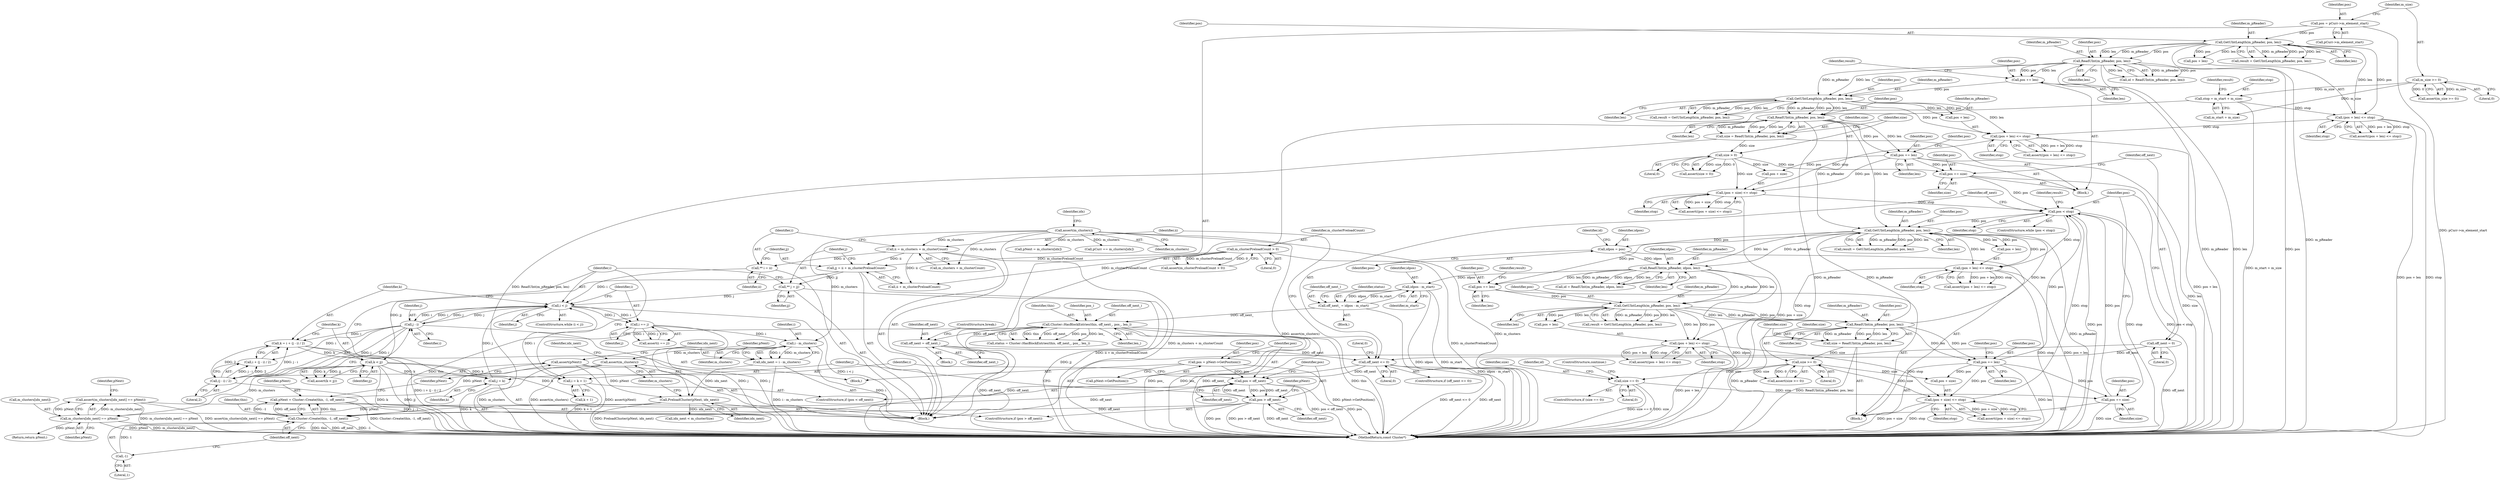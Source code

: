 digraph "0_Android_cc274e2abe8b2a6698a5c47d8aa4bb45f1f9538d_20@API" {
"1000530" [label="(Call,assert(m_clusters[idx_next] == pNext))"];
"1000531" [label="(Call,m_clusters[idx_next] == pNext)"];
"1000524" [label="(Call,assert(m_clusters))"];
"1000518" [label="(Call,i - m_clusters)"];
"1000503" [label="(Call,i == j)"];
"1000450" [label="(Call,i < j)"];
"1000437" [label="(Call,** i = ii)"];
"1000431" [label="(Call,ii = m_clusters + m_clusterCount)"];
"1000135" [label="(Call,assert(m_clusters))"];
"1000486" [label="(Call,i = k + 1)"];
"1000464" [label="(Call,k < jj)"];
"1000454" [label="(Call,k = i + (j - i) / 2)"];
"1000459" [label="(Call,j - i)"];
"1000458" [label="(Call,(j - i) / 2)"];
"1000440" [label="(Call,jj = ii + m_clusterPreloadCount)"];
"1000193" [label="(Call,m_clusterPreloadCount > 0)"];
"1000496" [label="(Call,j = k)"];
"1000446" [label="(Call,** j = jj)"];
"1000521" [label="(Call,PreloadCluster(pNext, idx_next))"];
"1000513" [label="(Call,assert(pNext))"];
"1000506" [label="(Call,pNext = Cluster::Create(this, -1, off_next))"];
"1000508" [label="(Call,Cluster::Create(this, -1, off_next))"];
"1000404" [label="(Call,Cluster::HasBlockEntries(this, off_next_, pos_, len_))"];
"1000394" [label="(Call,off_next_ = idpos - m_start)"];
"1000396" [label="(Call,idpos - m_start)"];
"1000336" [label="(Call,ReadUInt(m_pReader, idpos, len))"];
"1000309" [label="(Call,GetUIntLength(m_pReader, pos, len))"];
"1000366" [label="(Call,ReadUInt(m_pReader, pos, len))"];
"1000349" [label="(Call,GetUIntLength(m_pReader, pos, len))"];
"1000344" [label="(Call,pos += len)"];
"1000276" [label="(Call,ReadUInt(m_pReader, pos, len))"];
"1000259" [label="(Call,GetUIntLength(m_pReader, pos, len))"];
"1000240" [label="(Call,ReadUInt(m_pReader, pos, len))"];
"1000217" [label="(Call,GetUIntLength(m_pReader, pos, len))"];
"1000197" [label="(Call,pos = pCurr->m_element_start)"];
"1000254" [label="(Call,pos += len)"];
"1000301" [label="(Call,pos < stop)"];
"1000293" [label="(Call,pos += size)"];
"1000281" [label="(Call,size > 0)"];
"1000274" [label="(Call,size = ReadUInt(m_pReader, pos, len))"];
"1000284" [label="(Call,pos += len)"];
"1000422" [label="(Call,pos += size)"];
"1000384" [label="(Call,size == 0)"];
"1000371" [label="(Call,size >= 0)"];
"1000364" [label="(Call,size = ReadUInt(m_pReader, pos, len))"];
"1000374" [label="(Call,pos += len)"];
"1000288" [label="(Call,(pos + size) <= stop)"];
"1000268" [label="(Call,(pos + len) <= stop)"];
"1000226" [label="(Call,(pos + len) <= stop)"];
"1000207" [label="(Call,stop = m_start + m_size)"];
"1000203" [label="(Call,m_size >= 0)"];
"1000378" [label="(Call,(pos + size) <= stop)"];
"1000358" [label="(Call,(pos + len) <= stop)"];
"1000318" [label="(Call,(pos + len) <= stop)"];
"1000330" [label="(Call,idpos = pos)"];
"1000510" [label="(Call,-1)"];
"1000426" [label="(Call,off_next <= 0)"];
"1000297" [label="(Call,off_next = 0)"];
"1000418" [label="(Call,off_next = off_next_)"];
"1000493" [label="(Call,pos > off_next)"];
"1000483" [label="(Call,pos < off_next)"];
"1000479" [label="(Call,pos = pNext->GetPosition())"];
"1000516" [label="(Call,idx_next = i - m_clusters)"];
"1000241" [label="(Identifier,m_pReader)"];
"1000243" [label="(Identifier,len)"];
"1000254" [label="(Call,pos += len)"];
"1000498" [label="(Identifier,k)"];
"1000269" [label="(Call,pos + len)"];
"1000482" [label="(ControlStructure,if (pos < off_next))"];
"1000383" [label="(ControlStructure,if (size == 0))"];
"1000494" [label="(Identifier,pos)"];
"1000332" [label="(Identifier,pos)"];
"1000452" [label="(Identifier,j)"];
"1000284" [label="(Call,pos += len)"];
"1000347" [label="(Call,result = GetUIntLength(m_pReader, pos, len))"];
"1000322" [label="(Identifier,stop)"];
"1000256" [label="(Identifier,len)"];
"1000432" [label="(Identifier,ii)"];
"1000481" [label="(Call,pNext->GetPosition())"];
"1000207" [label="(Call,stop = m_start + m_size)"];
"1000495" [label="(Identifier,off_next)"];
"1000442" [label="(Call,ii + m_clusterPreloadCount)"];
"1000262" [label="(Identifier,len)"];
"1000225" [label="(Call,assert((pos + len) <= stop))"];
"1000484" [label="(Identifier,pos)"];
"1000344" [label="(Call,pos += len)"];
"1000404" [label="(Call,Cluster::HasBlockEntries(this, off_next_, pos_, len_))"];
"1000348" [label="(Identifier,result)"];
"1000283" [label="(Literal,0)"];
"1000524" [label="(Call,assert(m_clusters))"];
"1000433" [label="(Call,m_clusters + m_clusterCount)"];
"1000486" [label="(Call,i = k + 1)"];
"1000521" [label="(Call,PreloadCluster(pNext, idx_next))"];
"1000331" [label="(Identifier,idpos)"];
"1000487" [label="(Identifier,i)"];
"1000507" [label="(Identifier,pNext)"];
"1000171" [label="(Call,pNext = m_clusters[idx])"];
"1000463" [label="(Call,assert(k < jj))"];
"1000522" [label="(Identifier,pNext)"];
"1000278" [label="(Identifier,pos)"];
"1000199" [label="(Call,pCurr->m_element_start)"];
"1000518" [label="(Call,i - m_clusters)"];
"1000212" [label="(Block,)"];
"1000289" [label="(Call,pos + size)"];
"1000516" [label="(Call,idx_next = i - m_clusters)"];
"1000455" [label="(Identifier,k)"];
"1000370" [label="(Call,assert(size >= 0))"];
"1000157" [label="(Call,pCurr == m_clusters[idx])"];
"1000337" [label="(Identifier,m_pReader)"];
"1000309" [label="(Call,GetUIntLength(m_pReader, pos, len))"];
"1000127" [label="(Block,)"];
"1000259" [label="(Call,GetUIntLength(m_pReader, pos, len))"];
"1000422" [label="(Call,pos += size)"];
"1000317" [label="(Call,assert((pos + len) <= stop))"];
"1000319" [label="(Call,pos + len)"];
"1000257" [label="(Call,result = GetUIntLength(m_pReader, pos, len))"];
"1000424" [label="(Identifier,size)"];
"1000530" [label="(Call,assert(m_clusters[idx_next] == pNext))"];
"1000371" [label="(Call,size >= 0)"];
"1000311" [label="(Identifier,pos)"];
"1000292" [label="(Identifier,stop)"];
"1000219" [label="(Identifier,pos)"];
"1000275" [label="(Identifier,size)"];
"1000377" [label="(Call,assert((pos + size) <= stop))"];
"1000394" [label="(Call,off_next_ = idpos - m_start)"];
"1000465" [label="(Identifier,k)"];
"1000242" [label="(Identifier,pos)"];
"1000230" [label="(Identifier,stop)"];
"1000505" [label="(Identifier,j)"];
"1000450" [label="(Call,i < j)"];
"1000310" [label="(Identifier,m_pReader)"];
"1000536" [label="(Return,return pNext;)"];
"1000195" [label="(Literal,0)"];
"1000403" [label="(Identifier,status)"];
"1000280" [label="(Call,assert(size > 0))"];
"1000227" [label="(Call,pos + len)"];
"1000446" [label="(Call,** j = jj)"];
"1000501" [label="(Identifier,pNext)"];
"1000508" [label="(Call,Cluster::Create(this, -1, off_next))"];
"1000303" [label="(Identifier,stop)"];
"1000365" [label="(Identifier,size)"];
"1000451" [label="(Identifier,i)"];
"1000398" [label="(Identifier,m_start)"];
"1000205" [label="(Literal,0)"];
"1000407" [label="(Identifier,pos_)"];
"1000419" [label="(Identifier,off_next)"];
"1000519" [label="(Identifier,i)"];
"1000479" [label="(Call,pos = pNext->GetPosition())"];
"1000509" [label="(Identifier,this)"];
"1000466" [label="(Identifier,jj)"];
"1000203" [label="(Call,m_size >= 0)"];
"1000352" [label="(Identifier,len)"];
"1000226" [label="(Call,(pos + len) <= stop)"];
"1000287" [label="(Call,assert((pos + size) <= stop))"];
"1000335" [label="(Identifier,id)"];
"1000440" [label="(Call,jj = ii + m_clusterPreloadCount)"];
"1000459" [label="(Call,j - i)"];
"1000462" [label="(Literal,2)"];
"1000334" [label="(Call,id = ReadUInt(m_pReader, idpos, len))"];
"1000261" [label="(Identifier,pos)"];
"1000358" [label="(Call,(pos + len) <= stop)"];
"1000406" [label="(Identifier,off_next_)"];
"1000304" [label="(Block,)"];
"1000538" [label="(MethodReturn,const Cluster*)"];
"1000302" [label="(Identifier,pos)"];
"1000202" [label="(Call,assert(m_size >= 0))"];
"1000438" [label="(Identifier,i)"];
"1000308" [label="(Identifier,result)"];
"1000216" [label="(Identifier,result)"];
"1000430" [label="(Literal,0)"];
"1000285" [label="(Identifier,pos)"];
"1000367" [label="(Identifier,m_pReader)"];
"1000238" [label="(Call,id = ReadUInt(m_pReader, pos, len))"];
"1000535" [label="(Identifier,pNext)"];
"1000277" [label="(Identifier,m_pReader)"];
"1000504" [label="(Identifier,i)"];
"1000376" [label="(Identifier,len)"];
"1000460" [label="(Identifier,j)"];
"1000268" [label="(Call,(pos + len) <= stop)"];
"1000532" [label="(Call,m_clusters[idx_next])"];
"1000392" [label="(Block,)"];
"1000301" [label="(Call,pos < stop)"];
"1000441" [label="(Identifier,jj)"];
"1000260" [label="(Identifier,m_pReader)"];
"1000397" [label="(Identifier,idpos)"];
"1000345" [label="(Identifier,pos)"];
"1000288" [label="(Call,(pos + size) <= stop)"];
"1000139" [label="(Identifier,idx)"];
"1000380" [label="(Identifier,pos)"];
"1000395" [label="(Identifier,off_next_)"];
"1000307" [label="(Call,result = GetUIntLength(m_pReader, pos, len))"];
"1000318" [label="(Call,(pos + len) <= stop)"];
"1000375" [label="(Identifier,pos)"];
"1000192" [label="(Call,assert(m_clusterPreloadCount > 0))"];
"1000493" [label="(Call,pos > off_next)"];
"1000458" [label="(Call,(j - i) / 2)"];
"1000480" [label="(Identifier,pos)"];
"1000456" [label="(Call,i + (j - i) / 2)"];
"1000385" [label="(Identifier,size)"];
"1000520" [label="(Identifier,m_clusters)"];
"1000198" [label="(Identifier,pos)"];
"1000426" [label="(Call,off_next <= 0)"];
"1000418" [label="(Call,off_next = off_next_)"];
"1000364" [label="(Call,size = ReadUInt(m_pReader, pos, len))"];
"1000208" [label="(Identifier,stop)"];
"1000193" [label="(Call,m_clusterPreloadCount > 0)"];
"1000379" [label="(Call,pos + size)"];
"1000512" [label="(Identifier,off_next)"];
"1000330" [label="(Call,idpos = pos)"];
"1000366" [label="(Call,ReadUInt(m_pReader, pos, len))"];
"1000362" [label="(Identifier,stop)"];
"1000215" [label="(Call,result = GetUIntLength(m_pReader, pos, len))"];
"1000267" [label="(Call,assert((pos + len) <= stop))"];
"1000454" [label="(Call,k = i + (j - i) / 2)"];
"1000453" [label="(Block,)"];
"1000537" [label="(Identifier,pNext)"];
"1000523" [label="(Identifier,idx_next)"];
"1000339" [label="(Identifier,len)"];
"1000492" [label="(ControlStructure,if (pos > off_next))"];
"1000368" [label="(Identifier,pos)"];
"1000511" [label="(Literal,1)"];
"1000217" [label="(Call,GetUIntLength(m_pReader, pos, len))"];
"1000351" [label="(Identifier,pos)"];
"1000295" [label="(Identifier,size)"];
"1000423" [label="(Identifier,pos)"];
"1000417" [label="(Block,)"];
"1000420" [label="(Identifier,off_next_)"];
"1000431" [label="(Call,ii = m_clusters + m_clusterCount)"];
"1000350" [label="(Identifier,m_pReader)"];
"1000135" [label="(Call,assert(m_clusters))"];
"1000497" [label="(Identifier,j)"];
"1000220" [label="(Identifier,len)"];
"1000204" [label="(Identifier,m_size)"];
"1000384" [label="(Call,size == 0)"];
"1000382" [label="(Identifier,stop)"];
"1000390" [label="(Identifier,id)"];
"1000297" [label="(Call,off_next = 0)"];
"1000298" [label="(Identifier,off_next)"];
"1000272" [label="(Identifier,stop)"];
"1000258" [label="(Identifier,result)"];
"1000290" [label="(Identifier,pos)"];
"1000349" [label="(Call,GetUIntLength(m_pReader, pos, len))"];
"1000300" [label="(ControlStructure,while (pos < stop))"];
"1000346" [label="(Identifier,len)"];
"1000531" [label="(Call,m_clusters[idx_next] == pNext)"];
"1000197" [label="(Call,pos = pCurr->m_element_start)"];
"1000281" [label="(Call,size > 0)"];
"1000428" [label="(Literal,0)"];
"1000276" [label="(Call,ReadUInt(m_pReader, pos, len))"];
"1000357" [label="(Call,assert((pos + len) <= stop))"];
"1000299" [label="(Literal,0)"];
"1000373" [label="(Literal,0)"];
"1000525" [label="(Identifier,m_clusters)"];
"1000513" [label="(Call,assert(pNext))"];
"1000194" [label="(Identifier,m_clusterPreloadCount)"];
"1000274" [label="(Call,size = ReadUInt(m_pReader, pos, len))"];
"1000437" [label="(Call,** i = ii)"];
"1000218" [label="(Identifier,m_pReader)"];
"1000293" [label="(Call,pos += size)"];
"1000485" [label="(Identifier,off_next)"];
"1000448" [label="(Identifier,jj)"];
"1000488" [label="(Call,k + 1)"];
"1000387" [label="(ControlStructure,continue;)"];
"1000496" [label="(Call,j = k)"];
"1000464" [label="(Call,k < jj)"];
"1000527" [label="(Call,idx_next < m_clusterSize)"];
"1000336" [label="(Call,ReadUInt(m_pReader, idpos, len))"];
"1000286" [label="(Identifier,len)"];
"1000386" [label="(Literal,0)"];
"1000514" [label="(Identifier,pNext)"];
"1000502" [label="(Call,assert(i == j))"];
"1000517" [label="(Identifier,idx_next)"];
"1000408" [label="(Identifier,len_)"];
"1000279" [label="(Identifier,len)"];
"1000461" [label="(Identifier,i)"];
"1000427" [label="(Identifier,off_next)"];
"1000338" [label="(Identifier,idpos)"];
"1000294" [label="(Identifier,pos)"];
"1000447" [label="(Identifier,j)"];
"1000209" [label="(Call,m_start + m_size)"];
"1000425" [label="(ControlStructure,if (off_next <= 0))"];
"1000369" [label="(Identifier,len)"];
"1000136" [label="(Identifier,m_clusters)"];
"1000374" [label="(Call,pos += len)"];
"1000503" [label="(Call,i == j)"];
"1000506" [label="(Call,pNext = Cluster::Create(this, -1, off_next))"];
"1000372" [label="(Identifier,size)"];
"1000240" [label="(Call,ReadUInt(m_pReader, pos, len))"];
"1000510" [label="(Call,-1)"];
"1000449" [label="(ControlStructure,while (i < j))"];
"1000396" [label="(Call,idpos - m_start)"];
"1000312" [label="(Identifier,len)"];
"1000483" [label="(Call,pos < off_next)"];
"1000402" [label="(Call,status = Cluster::HasBlockEntries(this, off_next_, pos_, len_))"];
"1000282" [label="(Identifier,size)"];
"1000359" [label="(Call,pos + len)"];
"1000439" [label="(Identifier,ii)"];
"1000378" [label="(Call,(pos + size) <= stop)"];
"1000421" [label="(ControlStructure,break;)"];
"1000528" [label="(Identifier,idx_next)"];
"1000405" [label="(Identifier,this)"];
"1000255" [label="(Identifier,pos)"];
"1000530" -> "1000127"  [label="AST: "];
"1000530" -> "1000531"  [label="CFG: "];
"1000531" -> "1000530"  [label="AST: "];
"1000537" -> "1000530"  [label="CFG: "];
"1000530" -> "1000538"  [label="DDG: m_clusters[idx_next] == pNext"];
"1000530" -> "1000538"  [label="DDG: assert(m_clusters[idx_next] == pNext)"];
"1000531" -> "1000530"  [label="DDG: m_clusters[idx_next]"];
"1000531" -> "1000530"  [label="DDG: pNext"];
"1000531" -> "1000535"  [label="CFG: "];
"1000532" -> "1000531"  [label="AST: "];
"1000535" -> "1000531"  [label="AST: "];
"1000531" -> "1000538"  [label="DDG: pNext"];
"1000531" -> "1000538"  [label="DDG: m_clusters[idx_next]"];
"1000524" -> "1000531"  [label="DDG: m_clusters"];
"1000521" -> "1000531"  [label="DDG: pNext"];
"1000531" -> "1000536"  [label="DDG: pNext"];
"1000524" -> "1000127"  [label="AST: "];
"1000524" -> "1000525"  [label="CFG: "];
"1000525" -> "1000524"  [label="AST: "];
"1000528" -> "1000524"  [label="CFG: "];
"1000524" -> "1000538"  [label="DDG: m_clusters"];
"1000524" -> "1000538"  [label="DDG: assert(m_clusters)"];
"1000518" -> "1000524"  [label="DDG: m_clusters"];
"1000518" -> "1000516"  [label="AST: "];
"1000518" -> "1000520"  [label="CFG: "];
"1000519" -> "1000518"  [label="AST: "];
"1000520" -> "1000518"  [label="AST: "];
"1000516" -> "1000518"  [label="CFG: "];
"1000518" -> "1000538"  [label="DDG: i"];
"1000518" -> "1000516"  [label="DDG: i"];
"1000518" -> "1000516"  [label="DDG: m_clusters"];
"1000503" -> "1000518"  [label="DDG: i"];
"1000135" -> "1000518"  [label="DDG: m_clusters"];
"1000503" -> "1000502"  [label="AST: "];
"1000503" -> "1000505"  [label="CFG: "];
"1000504" -> "1000503"  [label="AST: "];
"1000505" -> "1000503"  [label="AST: "];
"1000502" -> "1000503"  [label="CFG: "];
"1000503" -> "1000538"  [label="DDG: j"];
"1000503" -> "1000502"  [label="DDG: i"];
"1000503" -> "1000502"  [label="DDG: j"];
"1000450" -> "1000503"  [label="DDG: i"];
"1000450" -> "1000503"  [label="DDG: j"];
"1000450" -> "1000449"  [label="AST: "];
"1000450" -> "1000452"  [label="CFG: "];
"1000451" -> "1000450"  [label="AST: "];
"1000452" -> "1000450"  [label="AST: "];
"1000455" -> "1000450"  [label="CFG: "];
"1000504" -> "1000450"  [label="CFG: "];
"1000450" -> "1000538"  [label="DDG: i < j"];
"1000437" -> "1000450"  [label="DDG: i"];
"1000486" -> "1000450"  [label="DDG: i"];
"1000459" -> "1000450"  [label="DDG: i"];
"1000459" -> "1000450"  [label="DDG: j"];
"1000496" -> "1000450"  [label="DDG: j"];
"1000446" -> "1000450"  [label="DDG: j"];
"1000450" -> "1000459"  [label="DDG: j"];
"1000450" -> "1000459"  [label="DDG: i"];
"1000437" -> "1000127"  [label="AST: "];
"1000437" -> "1000439"  [label="CFG: "];
"1000438" -> "1000437"  [label="AST: "];
"1000439" -> "1000437"  [label="AST: "];
"1000441" -> "1000437"  [label="CFG: "];
"1000431" -> "1000437"  [label="DDG: ii"];
"1000431" -> "1000127"  [label="AST: "];
"1000431" -> "1000433"  [label="CFG: "];
"1000432" -> "1000431"  [label="AST: "];
"1000433" -> "1000431"  [label="AST: "];
"1000438" -> "1000431"  [label="CFG: "];
"1000431" -> "1000538"  [label="DDG: m_clusters + m_clusterCount"];
"1000135" -> "1000431"  [label="DDG: m_clusters"];
"1000431" -> "1000440"  [label="DDG: ii"];
"1000431" -> "1000442"  [label="DDG: ii"];
"1000135" -> "1000127"  [label="AST: "];
"1000135" -> "1000136"  [label="CFG: "];
"1000136" -> "1000135"  [label="AST: "];
"1000139" -> "1000135"  [label="CFG: "];
"1000135" -> "1000538"  [label="DDG: assert(m_clusters)"];
"1000135" -> "1000538"  [label="DDG: m_clusters"];
"1000135" -> "1000157"  [label="DDG: m_clusters"];
"1000135" -> "1000171"  [label="DDG: m_clusters"];
"1000135" -> "1000433"  [label="DDG: m_clusters"];
"1000486" -> "1000482"  [label="AST: "];
"1000486" -> "1000488"  [label="CFG: "];
"1000487" -> "1000486"  [label="AST: "];
"1000488" -> "1000486"  [label="AST: "];
"1000451" -> "1000486"  [label="CFG: "];
"1000486" -> "1000538"  [label="DDG: k + 1"];
"1000464" -> "1000486"  [label="DDG: k"];
"1000464" -> "1000463"  [label="AST: "];
"1000464" -> "1000466"  [label="CFG: "];
"1000465" -> "1000464"  [label="AST: "];
"1000466" -> "1000464"  [label="AST: "];
"1000463" -> "1000464"  [label="CFG: "];
"1000464" -> "1000538"  [label="DDG: k"];
"1000464" -> "1000538"  [label="DDG: jj"];
"1000464" -> "1000463"  [label="DDG: k"];
"1000464" -> "1000463"  [label="DDG: jj"];
"1000454" -> "1000464"  [label="DDG: k"];
"1000440" -> "1000464"  [label="DDG: jj"];
"1000464" -> "1000488"  [label="DDG: k"];
"1000464" -> "1000496"  [label="DDG: k"];
"1000454" -> "1000453"  [label="AST: "];
"1000454" -> "1000456"  [label="CFG: "];
"1000455" -> "1000454"  [label="AST: "];
"1000456" -> "1000454"  [label="AST: "];
"1000465" -> "1000454"  [label="CFG: "];
"1000454" -> "1000538"  [label="DDG: i + (j - i) / 2"];
"1000459" -> "1000454"  [label="DDG: i"];
"1000458" -> "1000454"  [label="DDG: j - i"];
"1000458" -> "1000454"  [label="DDG: 2"];
"1000459" -> "1000458"  [label="AST: "];
"1000459" -> "1000461"  [label="CFG: "];
"1000460" -> "1000459"  [label="AST: "];
"1000461" -> "1000459"  [label="AST: "];
"1000462" -> "1000459"  [label="CFG: "];
"1000459" -> "1000538"  [label="DDG: j"];
"1000459" -> "1000456"  [label="DDG: i"];
"1000459" -> "1000458"  [label="DDG: j"];
"1000459" -> "1000458"  [label="DDG: i"];
"1000458" -> "1000456"  [label="AST: "];
"1000458" -> "1000462"  [label="CFG: "];
"1000462" -> "1000458"  [label="AST: "];
"1000456" -> "1000458"  [label="CFG: "];
"1000458" -> "1000538"  [label="DDG: j - i"];
"1000458" -> "1000456"  [label="DDG: j - i"];
"1000458" -> "1000456"  [label="DDG: 2"];
"1000440" -> "1000127"  [label="AST: "];
"1000440" -> "1000442"  [label="CFG: "];
"1000441" -> "1000440"  [label="AST: "];
"1000442" -> "1000440"  [label="AST: "];
"1000447" -> "1000440"  [label="CFG: "];
"1000440" -> "1000538"  [label="DDG: ii + m_clusterPreloadCount"];
"1000193" -> "1000440"  [label="DDG: m_clusterPreloadCount"];
"1000440" -> "1000446"  [label="DDG: jj"];
"1000193" -> "1000192"  [label="AST: "];
"1000193" -> "1000195"  [label="CFG: "];
"1000194" -> "1000193"  [label="AST: "];
"1000195" -> "1000193"  [label="AST: "];
"1000192" -> "1000193"  [label="CFG: "];
"1000193" -> "1000538"  [label="DDG: m_clusterPreloadCount"];
"1000193" -> "1000192"  [label="DDG: m_clusterPreloadCount"];
"1000193" -> "1000192"  [label="DDG: 0"];
"1000193" -> "1000442"  [label="DDG: m_clusterPreloadCount"];
"1000496" -> "1000492"  [label="AST: "];
"1000496" -> "1000498"  [label="CFG: "];
"1000497" -> "1000496"  [label="AST: "];
"1000498" -> "1000496"  [label="AST: "];
"1000451" -> "1000496"  [label="CFG: "];
"1000496" -> "1000538"  [label="DDG: k"];
"1000446" -> "1000127"  [label="AST: "];
"1000446" -> "1000448"  [label="CFG: "];
"1000447" -> "1000446"  [label="AST: "];
"1000448" -> "1000446"  [label="AST: "];
"1000451" -> "1000446"  [label="CFG: "];
"1000446" -> "1000538"  [label="DDG: jj"];
"1000521" -> "1000127"  [label="AST: "];
"1000521" -> "1000523"  [label="CFG: "];
"1000522" -> "1000521"  [label="AST: "];
"1000523" -> "1000521"  [label="AST: "];
"1000525" -> "1000521"  [label="CFG: "];
"1000521" -> "1000538"  [label="DDG: PreloadCluster(pNext, idx_next)"];
"1000513" -> "1000521"  [label="DDG: pNext"];
"1000516" -> "1000521"  [label="DDG: idx_next"];
"1000521" -> "1000527"  [label="DDG: idx_next"];
"1000513" -> "1000127"  [label="AST: "];
"1000513" -> "1000514"  [label="CFG: "];
"1000514" -> "1000513"  [label="AST: "];
"1000517" -> "1000513"  [label="CFG: "];
"1000513" -> "1000538"  [label="DDG: assert(pNext)"];
"1000506" -> "1000513"  [label="DDG: pNext"];
"1000506" -> "1000127"  [label="AST: "];
"1000506" -> "1000508"  [label="CFG: "];
"1000507" -> "1000506"  [label="AST: "];
"1000508" -> "1000506"  [label="AST: "];
"1000514" -> "1000506"  [label="CFG: "];
"1000506" -> "1000538"  [label="DDG: Cluster::Create(this, -1, off_next)"];
"1000508" -> "1000506"  [label="DDG: this"];
"1000508" -> "1000506"  [label="DDG: -1"];
"1000508" -> "1000506"  [label="DDG: off_next"];
"1000508" -> "1000512"  [label="CFG: "];
"1000509" -> "1000508"  [label="AST: "];
"1000510" -> "1000508"  [label="AST: "];
"1000512" -> "1000508"  [label="AST: "];
"1000508" -> "1000538"  [label="DDG: this"];
"1000508" -> "1000538"  [label="DDG: off_next"];
"1000508" -> "1000538"  [label="DDG: -1"];
"1000404" -> "1000508"  [label="DDG: this"];
"1000510" -> "1000508"  [label="DDG: 1"];
"1000426" -> "1000508"  [label="DDG: off_next"];
"1000493" -> "1000508"  [label="DDG: off_next"];
"1000483" -> "1000508"  [label="DDG: off_next"];
"1000404" -> "1000402"  [label="AST: "];
"1000404" -> "1000408"  [label="CFG: "];
"1000405" -> "1000404"  [label="AST: "];
"1000406" -> "1000404"  [label="AST: "];
"1000407" -> "1000404"  [label="AST: "];
"1000408" -> "1000404"  [label="AST: "];
"1000402" -> "1000404"  [label="CFG: "];
"1000404" -> "1000538"  [label="DDG: this"];
"1000404" -> "1000538"  [label="DDG: pos_"];
"1000404" -> "1000538"  [label="DDG: len_"];
"1000404" -> "1000538"  [label="DDG: off_next_"];
"1000404" -> "1000402"  [label="DDG: this"];
"1000404" -> "1000402"  [label="DDG: off_next_"];
"1000404" -> "1000402"  [label="DDG: pos_"];
"1000404" -> "1000402"  [label="DDG: len_"];
"1000394" -> "1000404"  [label="DDG: off_next_"];
"1000404" -> "1000418"  [label="DDG: off_next_"];
"1000394" -> "1000392"  [label="AST: "];
"1000394" -> "1000396"  [label="CFG: "];
"1000395" -> "1000394"  [label="AST: "];
"1000396" -> "1000394"  [label="AST: "];
"1000403" -> "1000394"  [label="CFG: "];
"1000394" -> "1000538"  [label="DDG: idpos - m_start"];
"1000396" -> "1000394"  [label="DDG: idpos"];
"1000396" -> "1000394"  [label="DDG: m_start"];
"1000396" -> "1000398"  [label="CFG: "];
"1000397" -> "1000396"  [label="AST: "];
"1000398" -> "1000396"  [label="AST: "];
"1000396" -> "1000538"  [label="DDG: idpos"];
"1000396" -> "1000538"  [label="DDG: m_start"];
"1000336" -> "1000396"  [label="DDG: idpos"];
"1000336" -> "1000334"  [label="AST: "];
"1000336" -> "1000339"  [label="CFG: "];
"1000337" -> "1000336"  [label="AST: "];
"1000338" -> "1000336"  [label="AST: "];
"1000339" -> "1000336"  [label="AST: "];
"1000334" -> "1000336"  [label="CFG: "];
"1000336" -> "1000538"  [label="DDG: idpos"];
"1000336" -> "1000334"  [label="DDG: m_pReader"];
"1000336" -> "1000334"  [label="DDG: idpos"];
"1000336" -> "1000334"  [label="DDG: len"];
"1000309" -> "1000336"  [label="DDG: m_pReader"];
"1000309" -> "1000336"  [label="DDG: len"];
"1000330" -> "1000336"  [label="DDG: idpos"];
"1000336" -> "1000344"  [label="DDG: len"];
"1000336" -> "1000349"  [label="DDG: m_pReader"];
"1000336" -> "1000349"  [label="DDG: len"];
"1000309" -> "1000307"  [label="AST: "];
"1000309" -> "1000312"  [label="CFG: "];
"1000310" -> "1000309"  [label="AST: "];
"1000311" -> "1000309"  [label="AST: "];
"1000312" -> "1000309"  [label="AST: "];
"1000307" -> "1000309"  [label="CFG: "];
"1000309" -> "1000538"  [label="DDG: m_pReader"];
"1000309" -> "1000307"  [label="DDG: m_pReader"];
"1000309" -> "1000307"  [label="DDG: pos"];
"1000309" -> "1000307"  [label="DDG: len"];
"1000366" -> "1000309"  [label="DDG: m_pReader"];
"1000366" -> "1000309"  [label="DDG: len"];
"1000276" -> "1000309"  [label="DDG: m_pReader"];
"1000276" -> "1000309"  [label="DDG: len"];
"1000301" -> "1000309"  [label="DDG: pos"];
"1000309" -> "1000318"  [label="DDG: pos"];
"1000309" -> "1000318"  [label="DDG: len"];
"1000309" -> "1000319"  [label="DDG: pos"];
"1000309" -> "1000319"  [label="DDG: len"];
"1000309" -> "1000330"  [label="DDG: pos"];
"1000309" -> "1000344"  [label="DDG: pos"];
"1000366" -> "1000364"  [label="AST: "];
"1000366" -> "1000369"  [label="CFG: "];
"1000367" -> "1000366"  [label="AST: "];
"1000368" -> "1000366"  [label="AST: "];
"1000369" -> "1000366"  [label="AST: "];
"1000364" -> "1000366"  [label="CFG: "];
"1000366" -> "1000538"  [label="DDG: m_pReader"];
"1000366" -> "1000364"  [label="DDG: m_pReader"];
"1000366" -> "1000364"  [label="DDG: pos"];
"1000366" -> "1000364"  [label="DDG: len"];
"1000349" -> "1000366"  [label="DDG: m_pReader"];
"1000349" -> "1000366"  [label="DDG: pos"];
"1000349" -> "1000366"  [label="DDG: len"];
"1000366" -> "1000374"  [label="DDG: len"];
"1000366" -> "1000374"  [label="DDG: pos"];
"1000349" -> "1000347"  [label="AST: "];
"1000349" -> "1000352"  [label="CFG: "];
"1000350" -> "1000349"  [label="AST: "];
"1000351" -> "1000349"  [label="AST: "];
"1000352" -> "1000349"  [label="AST: "];
"1000347" -> "1000349"  [label="CFG: "];
"1000349" -> "1000347"  [label="DDG: m_pReader"];
"1000349" -> "1000347"  [label="DDG: pos"];
"1000349" -> "1000347"  [label="DDG: len"];
"1000344" -> "1000349"  [label="DDG: pos"];
"1000349" -> "1000358"  [label="DDG: pos"];
"1000349" -> "1000358"  [label="DDG: len"];
"1000349" -> "1000359"  [label="DDG: pos"];
"1000349" -> "1000359"  [label="DDG: len"];
"1000344" -> "1000304"  [label="AST: "];
"1000344" -> "1000346"  [label="CFG: "];
"1000345" -> "1000344"  [label="AST: "];
"1000346" -> "1000344"  [label="AST: "];
"1000348" -> "1000344"  [label="CFG: "];
"1000276" -> "1000274"  [label="AST: "];
"1000276" -> "1000279"  [label="CFG: "];
"1000277" -> "1000276"  [label="AST: "];
"1000278" -> "1000276"  [label="AST: "];
"1000279" -> "1000276"  [label="AST: "];
"1000274" -> "1000276"  [label="CFG: "];
"1000276" -> "1000538"  [label="DDG: m_pReader"];
"1000276" -> "1000274"  [label="DDG: m_pReader"];
"1000276" -> "1000274"  [label="DDG: pos"];
"1000276" -> "1000274"  [label="DDG: len"];
"1000259" -> "1000276"  [label="DDG: m_pReader"];
"1000259" -> "1000276"  [label="DDG: pos"];
"1000259" -> "1000276"  [label="DDG: len"];
"1000276" -> "1000284"  [label="DDG: len"];
"1000276" -> "1000284"  [label="DDG: pos"];
"1000259" -> "1000257"  [label="AST: "];
"1000259" -> "1000262"  [label="CFG: "];
"1000260" -> "1000259"  [label="AST: "];
"1000261" -> "1000259"  [label="AST: "];
"1000262" -> "1000259"  [label="AST: "];
"1000257" -> "1000259"  [label="CFG: "];
"1000259" -> "1000257"  [label="DDG: m_pReader"];
"1000259" -> "1000257"  [label="DDG: pos"];
"1000259" -> "1000257"  [label="DDG: len"];
"1000240" -> "1000259"  [label="DDG: m_pReader"];
"1000240" -> "1000259"  [label="DDG: len"];
"1000254" -> "1000259"  [label="DDG: pos"];
"1000259" -> "1000268"  [label="DDG: pos"];
"1000259" -> "1000268"  [label="DDG: len"];
"1000259" -> "1000269"  [label="DDG: pos"];
"1000259" -> "1000269"  [label="DDG: len"];
"1000240" -> "1000238"  [label="AST: "];
"1000240" -> "1000243"  [label="CFG: "];
"1000241" -> "1000240"  [label="AST: "];
"1000242" -> "1000240"  [label="AST: "];
"1000243" -> "1000240"  [label="AST: "];
"1000238" -> "1000240"  [label="CFG: "];
"1000240" -> "1000538"  [label="DDG: pos"];
"1000240" -> "1000538"  [label="DDG: m_pReader"];
"1000240" -> "1000538"  [label="DDG: len"];
"1000240" -> "1000238"  [label="DDG: m_pReader"];
"1000240" -> "1000238"  [label="DDG: pos"];
"1000240" -> "1000238"  [label="DDG: len"];
"1000217" -> "1000240"  [label="DDG: m_pReader"];
"1000217" -> "1000240"  [label="DDG: pos"];
"1000217" -> "1000240"  [label="DDG: len"];
"1000240" -> "1000254"  [label="DDG: len"];
"1000240" -> "1000254"  [label="DDG: pos"];
"1000217" -> "1000215"  [label="AST: "];
"1000217" -> "1000220"  [label="CFG: "];
"1000218" -> "1000217"  [label="AST: "];
"1000219" -> "1000217"  [label="AST: "];
"1000220" -> "1000217"  [label="AST: "];
"1000215" -> "1000217"  [label="CFG: "];
"1000217" -> "1000538"  [label="DDG: m_pReader"];
"1000217" -> "1000215"  [label="DDG: m_pReader"];
"1000217" -> "1000215"  [label="DDG: pos"];
"1000217" -> "1000215"  [label="DDG: len"];
"1000197" -> "1000217"  [label="DDG: pos"];
"1000217" -> "1000226"  [label="DDG: pos"];
"1000217" -> "1000226"  [label="DDG: len"];
"1000217" -> "1000227"  [label="DDG: pos"];
"1000217" -> "1000227"  [label="DDG: len"];
"1000197" -> "1000127"  [label="AST: "];
"1000197" -> "1000199"  [label="CFG: "];
"1000198" -> "1000197"  [label="AST: "];
"1000199" -> "1000197"  [label="AST: "];
"1000204" -> "1000197"  [label="CFG: "];
"1000197" -> "1000538"  [label="DDG: pCurr->m_element_start"];
"1000254" -> "1000212"  [label="AST: "];
"1000254" -> "1000256"  [label="CFG: "];
"1000255" -> "1000254"  [label="AST: "];
"1000256" -> "1000254"  [label="AST: "];
"1000258" -> "1000254"  [label="CFG: "];
"1000301" -> "1000300"  [label="AST: "];
"1000301" -> "1000303"  [label="CFG: "];
"1000302" -> "1000301"  [label="AST: "];
"1000303" -> "1000301"  [label="AST: "];
"1000308" -> "1000301"  [label="CFG: "];
"1000427" -> "1000301"  [label="CFG: "];
"1000301" -> "1000538"  [label="DDG: stop"];
"1000301" -> "1000538"  [label="DDG: pos < stop"];
"1000301" -> "1000538"  [label="DDG: pos"];
"1000293" -> "1000301"  [label="DDG: pos"];
"1000422" -> "1000301"  [label="DDG: pos"];
"1000374" -> "1000301"  [label="DDG: pos"];
"1000288" -> "1000301"  [label="DDG: stop"];
"1000378" -> "1000301"  [label="DDG: stop"];
"1000301" -> "1000318"  [label="DDG: stop"];
"1000293" -> "1000212"  [label="AST: "];
"1000293" -> "1000295"  [label="CFG: "];
"1000294" -> "1000293"  [label="AST: "];
"1000295" -> "1000293"  [label="AST: "];
"1000298" -> "1000293"  [label="CFG: "];
"1000293" -> "1000538"  [label="DDG: size"];
"1000281" -> "1000293"  [label="DDG: size"];
"1000284" -> "1000293"  [label="DDG: pos"];
"1000281" -> "1000280"  [label="AST: "];
"1000281" -> "1000283"  [label="CFG: "];
"1000282" -> "1000281"  [label="AST: "];
"1000283" -> "1000281"  [label="AST: "];
"1000280" -> "1000281"  [label="CFG: "];
"1000281" -> "1000280"  [label="DDG: size"];
"1000281" -> "1000280"  [label="DDG: 0"];
"1000274" -> "1000281"  [label="DDG: size"];
"1000281" -> "1000288"  [label="DDG: size"];
"1000281" -> "1000289"  [label="DDG: size"];
"1000274" -> "1000212"  [label="AST: "];
"1000275" -> "1000274"  [label="AST: "];
"1000282" -> "1000274"  [label="CFG: "];
"1000274" -> "1000538"  [label="DDG: ReadUInt(m_pReader, pos, len)"];
"1000284" -> "1000212"  [label="AST: "];
"1000284" -> "1000286"  [label="CFG: "];
"1000285" -> "1000284"  [label="AST: "];
"1000286" -> "1000284"  [label="AST: "];
"1000290" -> "1000284"  [label="CFG: "];
"1000284" -> "1000538"  [label="DDG: len"];
"1000284" -> "1000288"  [label="DDG: pos"];
"1000284" -> "1000289"  [label="DDG: pos"];
"1000422" -> "1000304"  [label="AST: "];
"1000422" -> "1000424"  [label="CFG: "];
"1000423" -> "1000422"  [label="AST: "];
"1000424" -> "1000422"  [label="AST: "];
"1000302" -> "1000422"  [label="CFG: "];
"1000422" -> "1000538"  [label="DDG: size"];
"1000384" -> "1000422"  [label="DDG: size"];
"1000374" -> "1000422"  [label="DDG: pos"];
"1000384" -> "1000383"  [label="AST: "];
"1000384" -> "1000386"  [label="CFG: "];
"1000385" -> "1000384"  [label="AST: "];
"1000386" -> "1000384"  [label="AST: "];
"1000387" -> "1000384"  [label="CFG: "];
"1000390" -> "1000384"  [label="CFG: "];
"1000384" -> "1000538"  [label="DDG: size == 0"];
"1000384" -> "1000538"  [label="DDG: size"];
"1000371" -> "1000384"  [label="DDG: size"];
"1000371" -> "1000370"  [label="AST: "];
"1000371" -> "1000373"  [label="CFG: "];
"1000372" -> "1000371"  [label="AST: "];
"1000373" -> "1000371"  [label="AST: "];
"1000370" -> "1000371"  [label="CFG: "];
"1000371" -> "1000370"  [label="DDG: size"];
"1000371" -> "1000370"  [label="DDG: 0"];
"1000364" -> "1000371"  [label="DDG: size"];
"1000371" -> "1000378"  [label="DDG: size"];
"1000371" -> "1000379"  [label="DDG: size"];
"1000364" -> "1000304"  [label="AST: "];
"1000365" -> "1000364"  [label="AST: "];
"1000372" -> "1000364"  [label="CFG: "];
"1000364" -> "1000538"  [label="DDG: ReadUInt(m_pReader, pos, len)"];
"1000374" -> "1000304"  [label="AST: "];
"1000374" -> "1000376"  [label="CFG: "];
"1000375" -> "1000374"  [label="AST: "];
"1000376" -> "1000374"  [label="AST: "];
"1000380" -> "1000374"  [label="CFG: "];
"1000374" -> "1000538"  [label="DDG: len"];
"1000374" -> "1000378"  [label="DDG: pos"];
"1000374" -> "1000379"  [label="DDG: pos"];
"1000288" -> "1000287"  [label="AST: "];
"1000288" -> "1000292"  [label="CFG: "];
"1000289" -> "1000288"  [label="AST: "];
"1000292" -> "1000288"  [label="AST: "];
"1000287" -> "1000288"  [label="CFG: "];
"1000288" -> "1000538"  [label="DDG: pos + size"];
"1000288" -> "1000287"  [label="DDG: pos + size"];
"1000288" -> "1000287"  [label="DDG: stop"];
"1000268" -> "1000288"  [label="DDG: stop"];
"1000268" -> "1000267"  [label="AST: "];
"1000268" -> "1000272"  [label="CFG: "];
"1000269" -> "1000268"  [label="AST: "];
"1000272" -> "1000268"  [label="AST: "];
"1000267" -> "1000268"  [label="CFG: "];
"1000268" -> "1000538"  [label="DDG: pos + len"];
"1000268" -> "1000267"  [label="DDG: pos + len"];
"1000268" -> "1000267"  [label="DDG: stop"];
"1000226" -> "1000268"  [label="DDG: stop"];
"1000226" -> "1000225"  [label="AST: "];
"1000226" -> "1000230"  [label="CFG: "];
"1000227" -> "1000226"  [label="AST: "];
"1000230" -> "1000226"  [label="AST: "];
"1000225" -> "1000226"  [label="CFG: "];
"1000226" -> "1000538"  [label="DDG: pos + len"];
"1000226" -> "1000538"  [label="DDG: stop"];
"1000226" -> "1000225"  [label="DDG: pos + len"];
"1000226" -> "1000225"  [label="DDG: stop"];
"1000207" -> "1000226"  [label="DDG: stop"];
"1000207" -> "1000127"  [label="AST: "];
"1000207" -> "1000209"  [label="CFG: "];
"1000208" -> "1000207"  [label="AST: "];
"1000209" -> "1000207"  [label="AST: "];
"1000216" -> "1000207"  [label="CFG: "];
"1000207" -> "1000538"  [label="DDG: m_start + m_size"];
"1000203" -> "1000207"  [label="DDG: m_size"];
"1000203" -> "1000202"  [label="AST: "];
"1000203" -> "1000205"  [label="CFG: "];
"1000204" -> "1000203"  [label="AST: "];
"1000205" -> "1000203"  [label="AST: "];
"1000202" -> "1000203"  [label="CFG: "];
"1000203" -> "1000202"  [label="DDG: m_size"];
"1000203" -> "1000202"  [label="DDG: 0"];
"1000203" -> "1000209"  [label="DDG: m_size"];
"1000378" -> "1000377"  [label="AST: "];
"1000378" -> "1000382"  [label="CFG: "];
"1000379" -> "1000378"  [label="AST: "];
"1000382" -> "1000378"  [label="AST: "];
"1000377" -> "1000378"  [label="CFG: "];
"1000378" -> "1000538"  [label="DDG: pos + size"];
"1000378" -> "1000538"  [label="DDG: stop"];
"1000378" -> "1000377"  [label="DDG: pos + size"];
"1000378" -> "1000377"  [label="DDG: stop"];
"1000358" -> "1000378"  [label="DDG: stop"];
"1000358" -> "1000357"  [label="AST: "];
"1000358" -> "1000362"  [label="CFG: "];
"1000359" -> "1000358"  [label="AST: "];
"1000362" -> "1000358"  [label="AST: "];
"1000357" -> "1000358"  [label="CFG: "];
"1000358" -> "1000538"  [label="DDG: pos + len"];
"1000358" -> "1000357"  [label="DDG: pos + len"];
"1000358" -> "1000357"  [label="DDG: stop"];
"1000318" -> "1000358"  [label="DDG: stop"];
"1000318" -> "1000317"  [label="AST: "];
"1000318" -> "1000322"  [label="CFG: "];
"1000319" -> "1000318"  [label="AST: "];
"1000322" -> "1000318"  [label="AST: "];
"1000317" -> "1000318"  [label="CFG: "];
"1000318" -> "1000538"  [label="DDG: pos + len"];
"1000318" -> "1000538"  [label="DDG: stop"];
"1000318" -> "1000317"  [label="DDG: pos + len"];
"1000318" -> "1000317"  [label="DDG: stop"];
"1000330" -> "1000304"  [label="AST: "];
"1000330" -> "1000332"  [label="CFG: "];
"1000331" -> "1000330"  [label="AST: "];
"1000332" -> "1000330"  [label="AST: "];
"1000335" -> "1000330"  [label="CFG: "];
"1000510" -> "1000511"  [label="CFG: "];
"1000511" -> "1000510"  [label="AST: "];
"1000512" -> "1000510"  [label="CFG: "];
"1000426" -> "1000425"  [label="AST: "];
"1000426" -> "1000428"  [label="CFG: "];
"1000427" -> "1000426"  [label="AST: "];
"1000428" -> "1000426"  [label="AST: "];
"1000430" -> "1000426"  [label="CFG: "];
"1000432" -> "1000426"  [label="CFG: "];
"1000426" -> "1000538"  [label="DDG: off_next"];
"1000426" -> "1000538"  [label="DDG: off_next <= 0"];
"1000297" -> "1000426"  [label="DDG: off_next"];
"1000418" -> "1000426"  [label="DDG: off_next"];
"1000426" -> "1000483"  [label="DDG: off_next"];
"1000297" -> "1000127"  [label="AST: "];
"1000297" -> "1000299"  [label="CFG: "];
"1000298" -> "1000297"  [label="AST: "];
"1000299" -> "1000297"  [label="AST: "];
"1000302" -> "1000297"  [label="CFG: "];
"1000297" -> "1000538"  [label="DDG: off_next"];
"1000418" -> "1000417"  [label="AST: "];
"1000418" -> "1000420"  [label="CFG: "];
"1000419" -> "1000418"  [label="AST: "];
"1000420" -> "1000418"  [label="AST: "];
"1000421" -> "1000418"  [label="CFG: "];
"1000418" -> "1000538"  [label="DDG: off_next_"];
"1000493" -> "1000492"  [label="AST: "];
"1000493" -> "1000495"  [label="CFG: "];
"1000494" -> "1000493"  [label="AST: "];
"1000495" -> "1000493"  [label="AST: "];
"1000497" -> "1000493"  [label="CFG: "];
"1000501" -> "1000493"  [label="CFG: "];
"1000493" -> "1000538"  [label="DDG: pos"];
"1000493" -> "1000538"  [label="DDG: pos > off_next"];
"1000493" -> "1000538"  [label="DDG: off_next"];
"1000493" -> "1000483"  [label="DDG: off_next"];
"1000483" -> "1000493"  [label="DDG: pos"];
"1000483" -> "1000493"  [label="DDG: off_next"];
"1000483" -> "1000482"  [label="AST: "];
"1000483" -> "1000485"  [label="CFG: "];
"1000484" -> "1000483"  [label="AST: "];
"1000485" -> "1000483"  [label="AST: "];
"1000487" -> "1000483"  [label="CFG: "];
"1000494" -> "1000483"  [label="CFG: "];
"1000483" -> "1000538"  [label="DDG: pos < off_next"];
"1000483" -> "1000538"  [label="DDG: pos"];
"1000479" -> "1000483"  [label="DDG: pos"];
"1000479" -> "1000453"  [label="AST: "];
"1000479" -> "1000481"  [label="CFG: "];
"1000480" -> "1000479"  [label="AST: "];
"1000481" -> "1000479"  [label="AST: "];
"1000484" -> "1000479"  [label="CFG: "];
"1000479" -> "1000538"  [label="DDG: pNext->GetPosition()"];
"1000516" -> "1000127"  [label="AST: "];
"1000517" -> "1000516"  [label="AST: "];
"1000522" -> "1000516"  [label="CFG: "];
"1000516" -> "1000538"  [label="DDG: i - m_clusters"];
}
